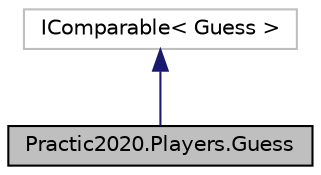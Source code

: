 digraph "Practic2020.Players.Guess"
{
 // LATEX_PDF_SIZE
  edge [fontname="Helvetica",fontsize="10",labelfontname="Helvetica",labelfontsize="10"];
  node [fontname="Helvetica",fontsize="10",shape=record];
  Node1 [label="Practic2020.Players.Guess",height=0.2,width=0.4,color="black", fillcolor="grey75", style="filled", fontcolor="black",tooltip="догадка - упрощённая модель базового суждения игрока. Содержит информацию о том с какой вероятностью ..."];
  Node2 -> Node1 [dir="back",color="midnightblue",fontsize="10",style="solid",fontname="Helvetica"];
  Node2 [label="IComparable\< Guess \>",height=0.2,width=0.4,color="grey75", fillcolor="white", style="filled",tooltip=" "];
}
